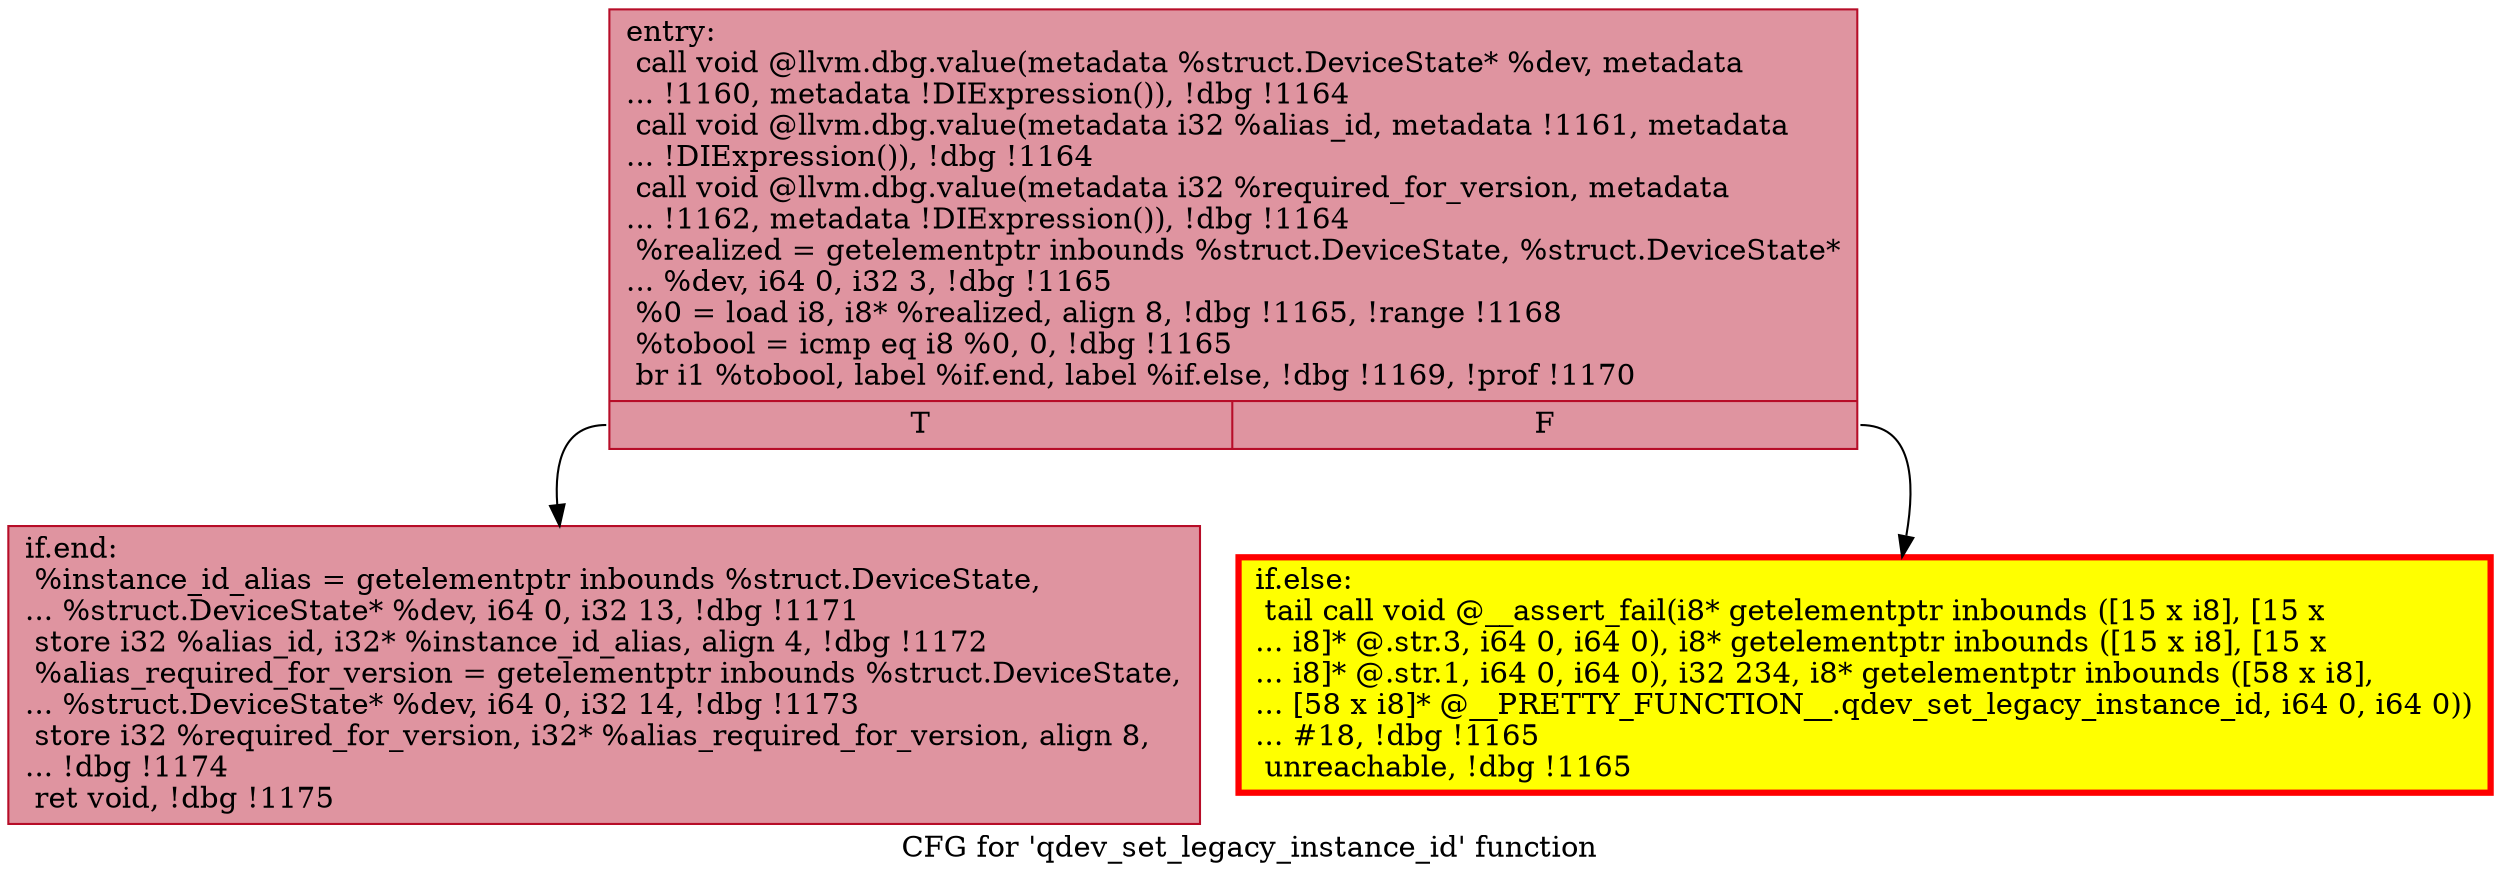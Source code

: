 digraph "CFG for 'qdev_set_legacy_instance_id' function" {
	label="CFG for 'qdev_set_legacy_instance_id' function";

	Node0x55e1ca0c2a20 [shape=record,color="#b70d28ff", style=filled, fillcolor="#b70d2870",label="{entry:\l  call void @llvm.dbg.value(metadata %struct.DeviceState* %dev, metadata\l... !1160, metadata !DIExpression()), !dbg !1164\l  call void @llvm.dbg.value(metadata i32 %alias_id, metadata !1161, metadata\l... !DIExpression()), !dbg !1164\l  call void @llvm.dbg.value(metadata i32 %required_for_version, metadata\l... !1162, metadata !DIExpression()), !dbg !1164\l  %realized = getelementptr inbounds %struct.DeviceState, %struct.DeviceState*\l... %dev, i64 0, i32 3, !dbg !1165\l  %0 = load i8, i8* %realized, align 8, !dbg !1165, !range !1168\l  %tobool = icmp eq i8 %0, 0, !dbg !1165\l  br i1 %tobool, label %if.end, label %if.else, !dbg !1169, !prof !1170\l|{<s0>T|<s1>F}}"];
	Node0x55e1ca0c2a20:s0 -> Node0x55e1ca0fe9a0;
	Node0x55e1ca0c2a20:s1 -> Node0x55e1ca0fe9f0;
	Node0x55e1ca0fe9f0 [shape=record,penwidth=3.0, style="filled", color="red", fillcolor="yellow",label="{if.else:                                          \l  tail call void @__assert_fail(i8* getelementptr inbounds ([15 x i8], [15 x\l... i8]* @.str.3, i64 0, i64 0), i8* getelementptr inbounds ([15 x i8], [15 x\l... i8]* @.str.1, i64 0, i64 0), i32 234, i8* getelementptr inbounds ([58 x i8],\l... [58 x i8]* @__PRETTY_FUNCTION__.qdev_set_legacy_instance_id, i64 0, i64 0))\l... #18, !dbg !1165\l  unreachable, !dbg !1165\l}"];
	Node0x55e1ca0fe9a0 [shape=record,color="#b70d28ff", style=filled, fillcolor="#b70d2870",label="{if.end:                                           \l  %instance_id_alias = getelementptr inbounds %struct.DeviceState,\l... %struct.DeviceState* %dev, i64 0, i32 13, !dbg !1171\l  store i32 %alias_id, i32* %instance_id_alias, align 4, !dbg !1172\l  %alias_required_for_version = getelementptr inbounds %struct.DeviceState,\l... %struct.DeviceState* %dev, i64 0, i32 14, !dbg !1173\l  store i32 %required_for_version, i32* %alias_required_for_version, align 8,\l... !dbg !1174\l  ret void, !dbg !1175\l}"];
}
